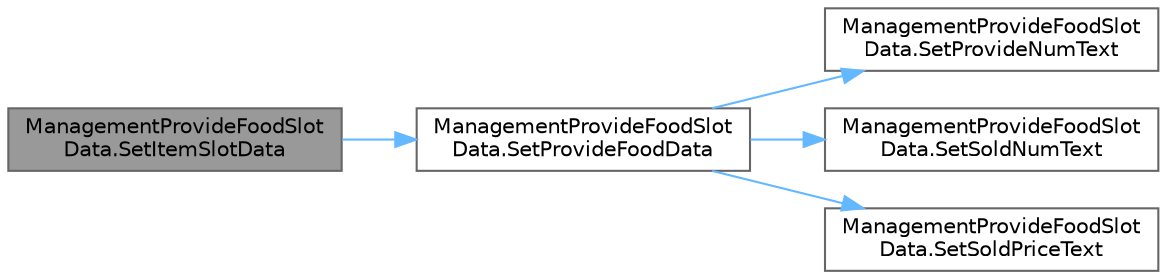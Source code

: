 digraph "ManagementProvideFoodSlotData.SetItemSlotData"
{
 // LATEX_PDF_SIZE
  bgcolor="transparent";
  edge [fontname=Helvetica,fontsize=10,labelfontname=Helvetica,labelfontsize=10];
  node [fontname=Helvetica,fontsize=10,shape=box,height=0.2,width=0.4];
  rankdir="LR";
  Node1 [id="Node000001",label="ManagementProvideFoodSlot\lData.SetItemSlotData",height=0.2,width=0.4,color="gray40", fillcolor="grey60", style="filled", fontcolor="black",tooltip=" "];
  Node1 -> Node2 [id="edge1_Node000001_Node000002",color="steelblue1",style="solid",tooltip=" "];
  Node2 [id="Node000002",label="ManagementProvideFoodSlot\lData.SetProvideFoodData",height=0.2,width=0.4,color="grey40", fillcolor="white", style="filled",URL="$class_management_provide_food_slot_data.html#af751e499752e50addfab4e0849d203c6",tooltip=" "];
  Node2 -> Node3 [id="edge2_Node000002_Node000003",color="steelblue1",style="solid",tooltip=" "];
  Node3 [id="Node000003",label="ManagementProvideFoodSlot\lData.SetProvideNumText",height=0.2,width=0.4,color="grey40", fillcolor="white", style="filled",URL="$class_management_provide_food_slot_data.html#a36769d8269b4e0246caa67af8ba9498d",tooltip=" "];
  Node2 -> Node4 [id="edge3_Node000002_Node000004",color="steelblue1",style="solid",tooltip=" "];
  Node4 [id="Node000004",label="ManagementProvideFoodSlot\lData.SetSoldNumText",height=0.2,width=0.4,color="grey40", fillcolor="white", style="filled",URL="$class_management_provide_food_slot_data.html#a764d983eaab4b2abe25e1ea78129a011",tooltip=" "];
  Node2 -> Node5 [id="edge4_Node000002_Node000005",color="steelblue1",style="solid",tooltip=" "];
  Node5 [id="Node000005",label="ManagementProvideFoodSlot\lData.SetSoldPriceText",height=0.2,width=0.4,color="grey40", fillcolor="white", style="filled",URL="$class_management_provide_food_slot_data.html#aa7fe27a56c432f85d13b201db1cf822c",tooltip=" "];
}
